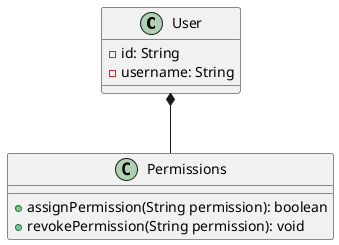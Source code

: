@startuml
class User {
    - id: String
    - username: String
}

class Permissions {
    + assignPermission(String permission): boolean
    + revokePermission(String permission): void
}

User *-- Permissions
@enduml